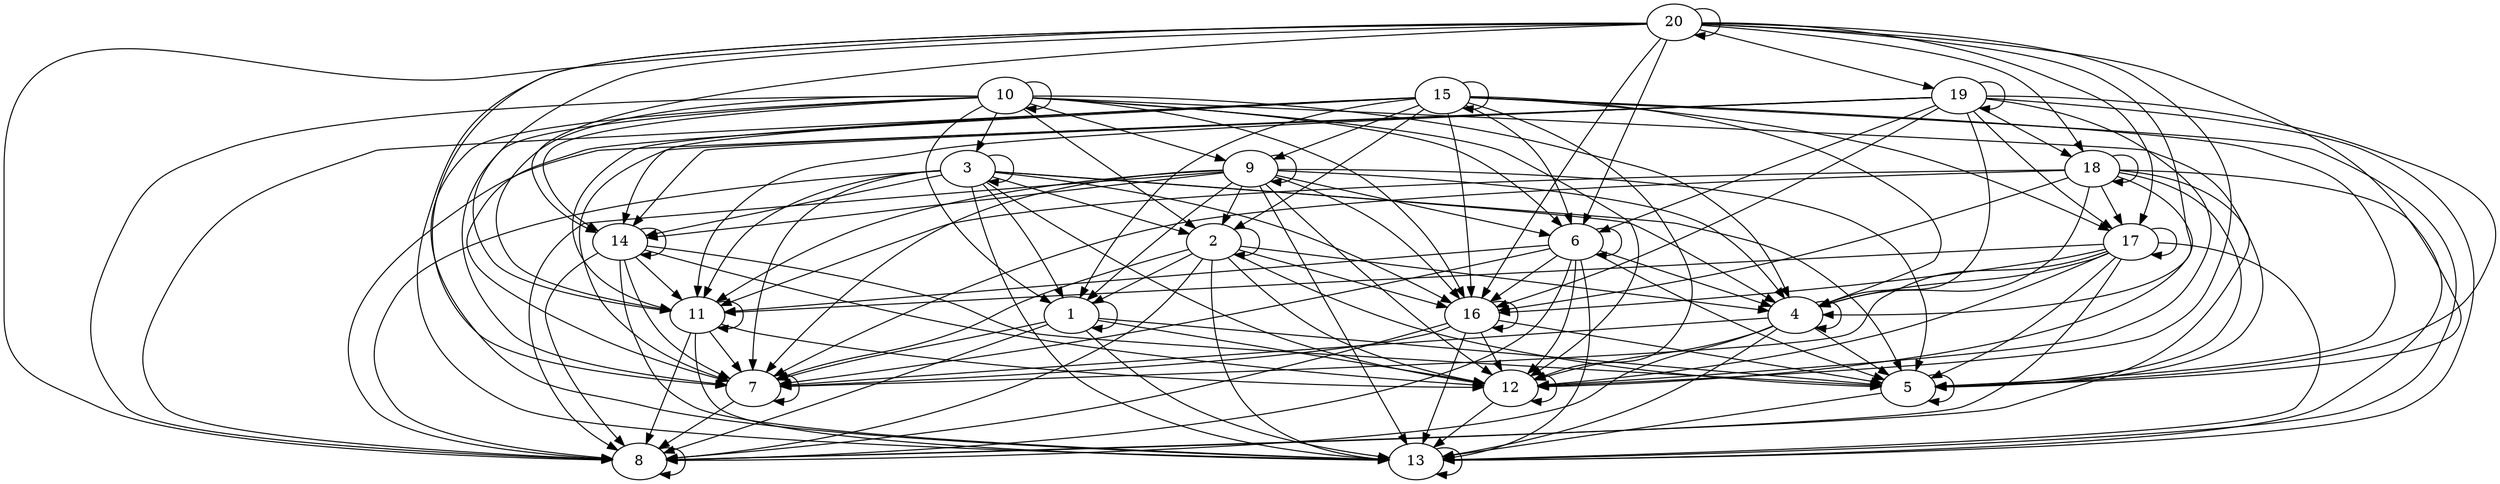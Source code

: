 digraph "./src/../output/lab3/matrix-5/graph.gv" {
	1
	2
	3
	4
	5
	6
	7
	8
	9
	10
	11
	12
	13
	14
	15
	16
	17
	18
	19
	20
	1 -> 1
	1 -> 5
	1 -> 7
	1 -> 8
	1 -> 12
	1 -> 13
	2 -> 1
	2 -> 2
	2 -> 4
	2 -> 5
	2 -> 7
	2 -> 8
	2 -> 12
	2 -> 13
	2 -> 16
	3 -> 1
	3 -> 2
	3 -> 3
	3 -> 4
	3 -> 5
	3 -> 7
	3 -> 8
	3 -> 11
	3 -> 12
	3 -> 13
	3 -> 14
	3 -> 16
	4 -> 4
	4 -> 5
	4 -> 7
	4 -> 8
	4 -> 12
	4 -> 13
	5 -> 5
	5 -> 13
	6 -> 4
	6 -> 5
	6 -> 6
	6 -> 7
	6 -> 8
	6 -> 11
	6 -> 12
	6 -> 13
	6 -> 16
	7 -> 7
	7 -> 8
	8 -> 8
	9 -> 1
	9 -> 2
	9 -> 4
	9 -> 5
	9 -> 6
	9 -> 7
	9 -> 8
	9 -> 9
	9 -> 11
	9 -> 12
	9 -> 13
	9 -> 14
	9 -> 16
	10 -> 1
	10 -> 2
	10 -> 3
	10 -> 4
	10 -> 5
	10 -> 6
	10 -> 7
	10 -> 8
	10 -> 9
	10 -> 10
	10 -> 11
	10 -> 12
	10 -> 13
	10 -> 14
	10 -> 16
	11 -> 7
	11 -> 8
	11 -> 11
	11 -> 12
	11 -> 13
	12 -> 12
	12 -> 13
	13 -> 13
	14 -> 5
	14 -> 7
	14 -> 8
	14 -> 11
	14 -> 12
	14 -> 13
	14 -> 14
	15 -> 1
	15 -> 2
	15 -> 4
	15 -> 5
	15 -> 6
	15 -> 7
	15 -> 8
	15 -> 9
	15 -> 11
	15 -> 12
	15 -> 13
	15 -> 14
	15 -> 15
	15 -> 16
	15 -> 17
	16 -> 5
	16 -> 7
	16 -> 8
	16 -> 12
	16 -> 13
	16 -> 16
	17 -> 4
	17 -> 5
	17 -> 7
	17 -> 8
	17 -> 11
	17 -> 12
	17 -> 13
	17 -> 16
	17 -> 17
	18 -> 4
	18 -> 5
	18 -> 7
	18 -> 8
	18 -> 11
	18 -> 12
	18 -> 13
	18 -> 16
	18 -> 17
	18 -> 18
	19 -> 4
	19 -> 5
	19 -> 6
	19 -> 7
	19 -> 8
	19 -> 11
	19 -> 12
	19 -> 13
	19 -> 14
	19 -> 16
	19 -> 17
	19 -> 18
	19 -> 19
	20 -> 4
	20 -> 5
	20 -> 6
	20 -> 7
	20 -> 8
	20 -> 11
	20 -> 12
	20 -> 13
	20 -> 14
	20 -> 16
	20 -> 17
	20 -> 18
	20 -> 19
	20 -> 20
}
